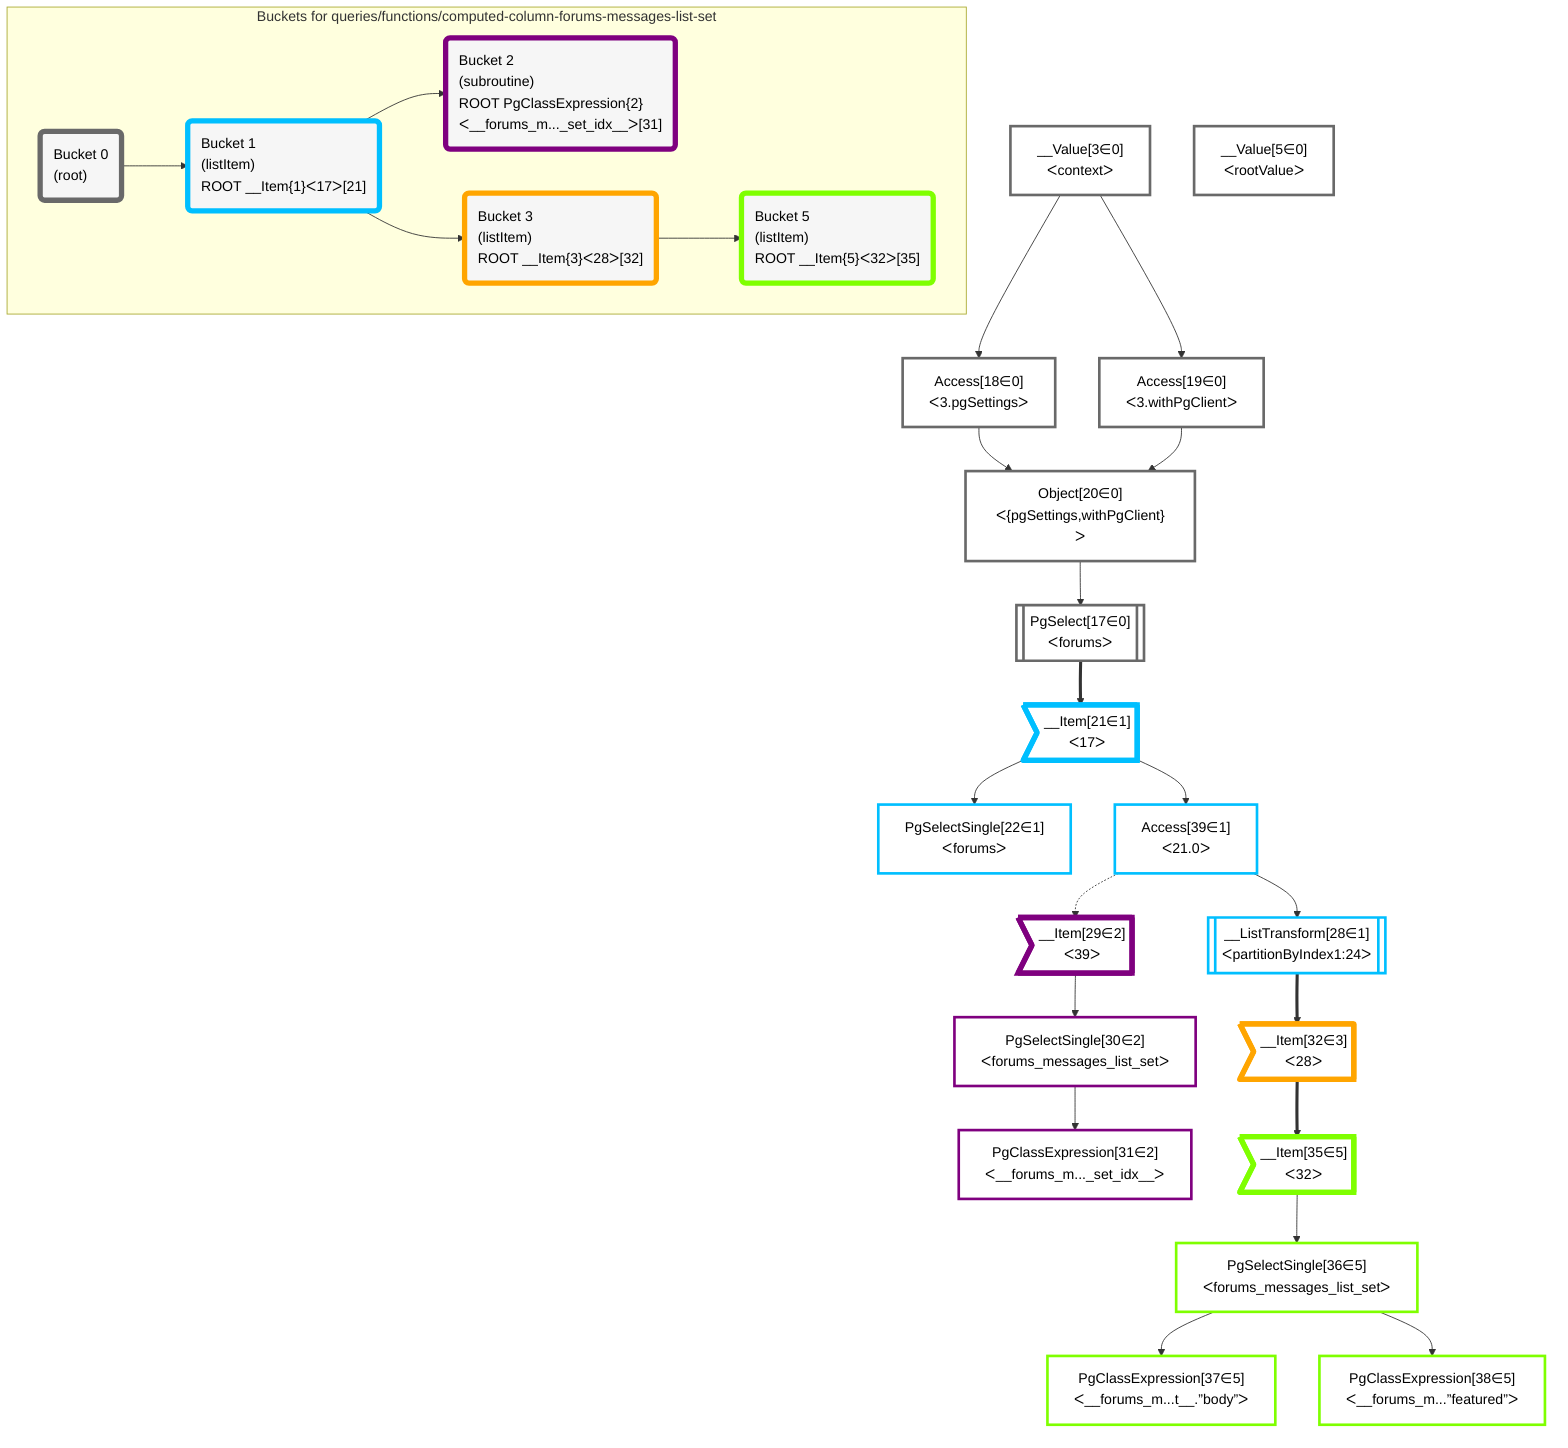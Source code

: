 graph TD
    classDef path fill:#eee,stroke:#000,color:#000
    classDef plan fill:#fff,stroke-width:3px,color:#000
    classDef itemplan fill:#fff,stroke-width:6px,color:#000
    classDef sideeffectplan fill:#f00,stroke-width:6px,color:#000
    classDef bucket fill:#f6f6f6,color:#000,stroke-width:6px,text-align:left


    %% define steps
    __Value3["__Value[3∈0]<br />ᐸcontextᐳ"]:::plan
    __Value5["__Value[5∈0]<br />ᐸrootValueᐳ"]:::plan
    Access18["Access[18∈0]<br />ᐸ3.pgSettingsᐳ"]:::plan
    Access19["Access[19∈0]<br />ᐸ3.withPgClientᐳ"]:::plan
    Object20["Object[20∈0]<br />ᐸ{pgSettings,withPgClient}ᐳ"]:::plan
    PgSelect17[["PgSelect[17∈0]<br />ᐸforumsᐳ"]]:::plan
    __Item21>"__Item[21∈1]<br />ᐸ17ᐳ"]:::itemplan
    PgSelectSingle22["PgSelectSingle[22∈1]<br />ᐸforumsᐳ"]:::plan
    Access39["Access[39∈1]<br />ᐸ21.0ᐳ"]:::plan
    __ListTransform28[["__ListTransform[28∈1]<br />ᐸpartitionByIndex1:24ᐳ"]]:::plan
    __Item29>"__Item[29∈2]<br />ᐸ39ᐳ"]:::itemplan
    PgSelectSingle30["PgSelectSingle[30∈2]<br />ᐸforums_messages_list_setᐳ"]:::plan
    PgClassExpression31["PgClassExpression[31∈2]<br />ᐸ__forums_m..._set_idx__ᐳ"]:::plan
    __Item32>"__Item[32∈3]<br />ᐸ28ᐳ"]:::itemplan
    __Item35>"__Item[35∈5]<br />ᐸ32ᐳ"]:::itemplan
    PgSelectSingle36["PgSelectSingle[36∈5]<br />ᐸforums_messages_list_setᐳ"]:::plan
    PgClassExpression37["PgClassExpression[37∈5]<br />ᐸ__forums_m...t__.”body”ᐳ"]:::plan
    PgClassExpression38["PgClassExpression[38∈5]<br />ᐸ__forums_m...”featured”ᐳ"]:::plan

    %% plan dependencies
    __Value3 --> Access18
    __Value3 --> Access19
    Access18 & Access19 --> Object20
    Object20 --> PgSelect17
    PgSelect17 ==> __Item21
    __Item21 --> PgSelectSingle22
    __Item21 --> Access39
    Access39 --> __ListTransform28
    Access39 -.-> __Item29
    __Item29 --> PgSelectSingle30
    PgSelectSingle30 --> PgClassExpression31
    __ListTransform28 ==> __Item32
    __Item32 ==> __Item35
    __Item35 --> PgSelectSingle36
    PgSelectSingle36 --> PgClassExpression37
    PgSelectSingle36 --> PgClassExpression38

    subgraph "Buckets for queries/functions/computed-column-forums-messages-list-set"
    Bucket0("Bucket 0<br />(root)"):::bucket
    classDef bucket0 stroke:#696969
    class Bucket0,__Value3,__Value5,PgSelect17,Access18,Access19,Object20 bucket0
    Bucket1("Bucket 1<br />(listItem)<br />ROOT __Item{1}ᐸ17ᐳ[21]"):::bucket
    classDef bucket1 stroke:#00bfff
    class Bucket1,__Item21,PgSelectSingle22,__ListTransform28,Access39 bucket1
    Bucket2("Bucket 2<br />(subroutine)<br />ROOT PgClassExpression{2}ᐸ__forums_m..._set_idx__ᐳ[31]"):::bucket
    classDef bucket2 stroke:#7f007f
    class Bucket2,__Item29,PgSelectSingle30,PgClassExpression31 bucket2
    Bucket3("Bucket 3<br />(listItem)<br />ROOT __Item{3}ᐸ28ᐳ[32]"):::bucket
    classDef bucket3 stroke:#ffa500
    class Bucket3,__Item32 bucket3
    Bucket5("Bucket 5<br />(listItem)<br />ROOT __Item{5}ᐸ32ᐳ[35]"):::bucket
    classDef bucket5 stroke:#7fff00
    class Bucket5,__Item35,PgSelectSingle36,PgClassExpression37,PgClassExpression38 bucket5
    Bucket0 --> Bucket1
    Bucket1 --> Bucket2 & Bucket3
    Bucket3 --> Bucket5
    end